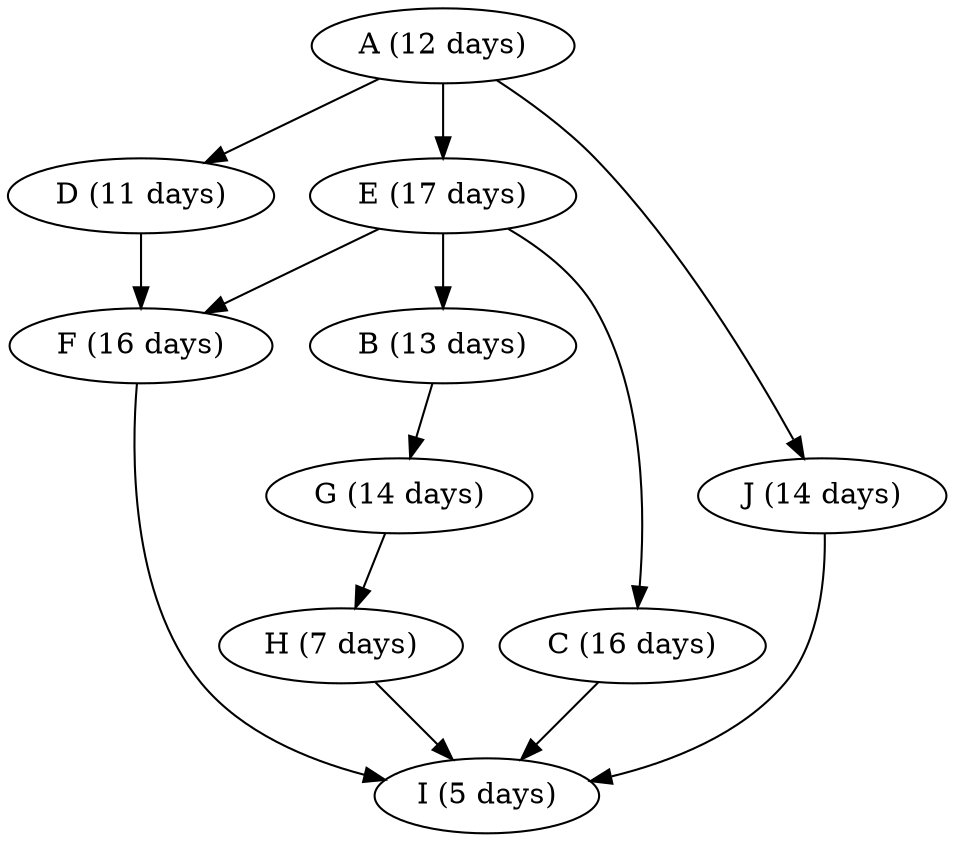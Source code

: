 digraph PERT {
  64 [label="A (12 days)"]
  65 [label="B (13 days)"]
  66 [label="C (16 days)"]
  67 [label="D (11 days)"]
  68 [label="E (17 days)"]
  69 [label="F (16 days)"]
  70 [label="G (14 days)"]
  71 [label="H (7 days)"]
  72 [label="I (5 days)"]
  73 [label="J (14 days)"]
  68 -> 65
  68 -> 66
  64 -> 67
  64 -> 68
  67 -> 69
  68 -> 69
  65 -> 70
  70 -> 71
  64 -> 73
  73 -> 72
  66 -> 72
  71 -> 72
  69 -> 72
}
